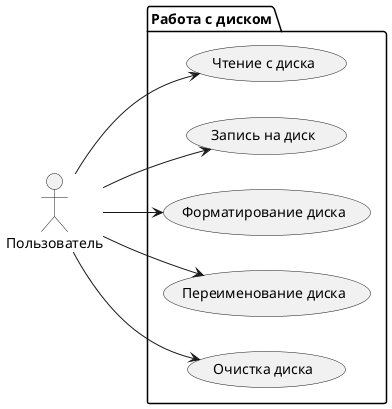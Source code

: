 @startuml 

left to right direction

actor "Пользователь" as user

package "Работа с диском"{
    "Чтение с диска" as (Read)
    "Запись на диск" as (Write)
    "Форматирование диска" as (Formatting)
    "Переименование диска" as (Rename)
    "Очистка диска" as (Clean)
    
    
    user --> (Read)
    user --> (Write)
    user --> (Formatting)
    user --> (Rename)
    user --> (Clean)

}
@enduml